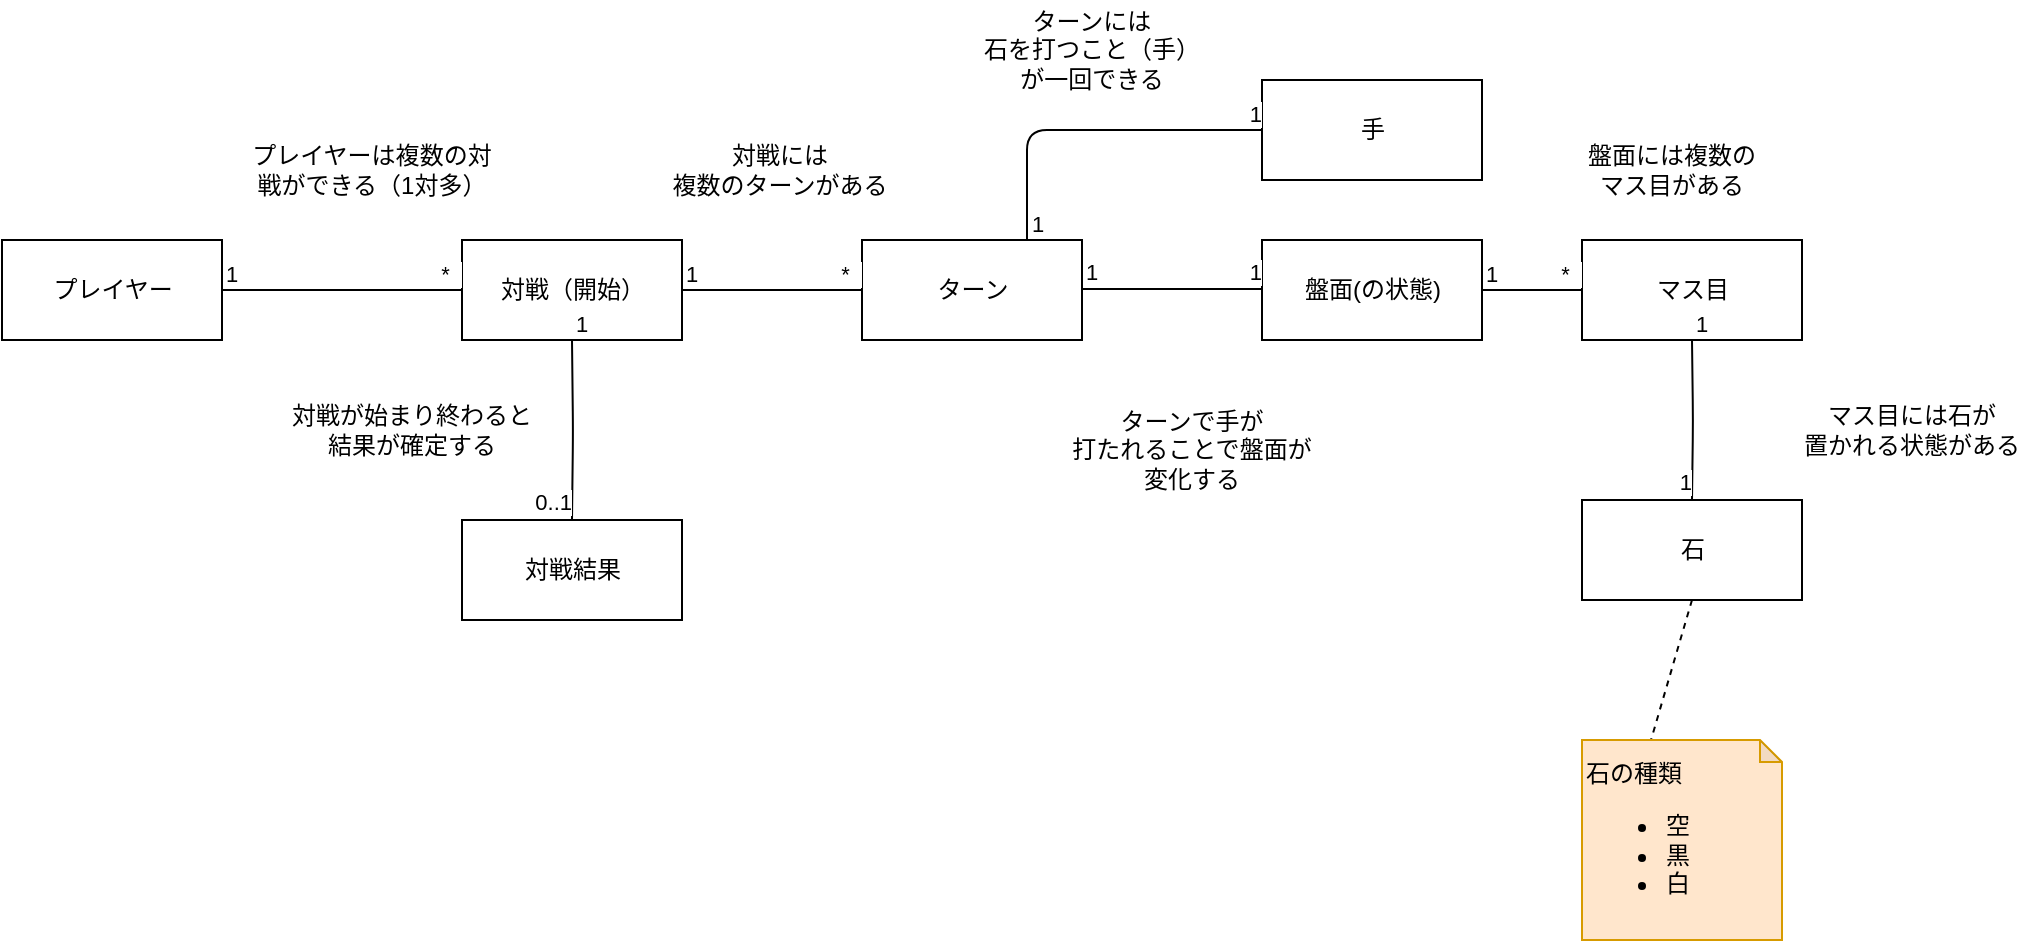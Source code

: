<mxfile>
    <diagram id="zyXLgvpZZdQqRxHnkDSp" name="ページ1">
        <mxGraphModel dx="932" dy="1069" grid="1" gridSize="10" guides="1" tooltips="1" connect="1" arrows="1" fold="1" page="1" pageScale="1" pageWidth="827" pageHeight="1169" math="0" shadow="0">
            <root>
                <mxCell id="0"/>
                <mxCell id="1" parent="0"/>
                <mxCell id="2" value="プレイヤー" style="html=1;" vertex="1" parent="1">
                    <mxGeometry x="90" y="180" width="110" height="50" as="geometry"/>
                </mxCell>
                <mxCell id="3" value="対戦（開始）" style="html=1;" vertex="1" parent="1">
                    <mxGeometry x="320" y="180" width="110" height="50" as="geometry"/>
                </mxCell>
                <mxCell id="4" value="対戦結果" style="html=1;" vertex="1" parent="1">
                    <mxGeometry x="320" y="320" width="110" height="50" as="geometry"/>
                </mxCell>
                <mxCell id="5" value="盤面(の状態)" style="html=1;" vertex="1" parent="1">
                    <mxGeometry x="720" y="180" width="110" height="50" as="geometry"/>
                </mxCell>
                <mxCell id="13" style="edgeStyle=none;html=1;exitX=0.5;exitY=1;exitDx=0;exitDy=0;entryX=0;entryY=0;entryDx=34.5;entryDy=0;entryPerimeter=0;endArrow=none;endFill=0;dashed=1;" edge="1" parent="1" source="6" target="9">
                    <mxGeometry relative="1" as="geometry"/>
                </mxCell>
                <mxCell id="6" value="石" style="html=1;" vertex="1" parent="1">
                    <mxGeometry x="880" y="310" width="110" height="50" as="geometry"/>
                </mxCell>
                <mxCell id="9" value="&lt;span style=&quot;background-color: initial;&quot;&gt;石の種類&lt;/span&gt;&lt;br&gt;&lt;ul&gt;&lt;li&gt;&lt;span style=&quot;background-color: initial;&quot;&gt;空&lt;/span&gt;&lt;/li&gt;&lt;li&gt;&lt;span style=&quot;background-color: initial;&quot;&gt;黒&lt;/span&gt;&lt;/li&gt;&lt;li&gt;&lt;span style=&quot;background-color: initial;&quot;&gt;白&lt;/span&gt;&lt;/li&gt;&lt;/ul&gt;" style="shape=note;whiteSpace=wrap;html=1;backgroundOutline=1;darkOpacity=0.05;size=11;align=left;fillColor=#ffe6cc;strokeColor=#d79b00;" vertex="1" parent="1">
                    <mxGeometry x="880" y="430" width="100" height="100" as="geometry"/>
                </mxCell>
                <mxCell id="16" value="" style="endArrow=none;html=1;edgeStyle=orthogonalEdgeStyle;entryX=0;entryY=0.5;entryDx=0;entryDy=0;" edge="1" parent="1" source="2" target="3">
                    <mxGeometry relative="1" as="geometry">
                        <mxPoint x="200" y="200" as="sourcePoint"/>
                        <mxPoint x="360" y="200" as="targetPoint"/>
                    </mxGeometry>
                </mxCell>
                <mxCell id="17" value="1" style="edgeLabel;resizable=0;html=1;align=left;verticalAlign=bottom;" connectable="0" vertex="1" parent="16">
                    <mxGeometry x="-1" relative="1" as="geometry"/>
                </mxCell>
                <mxCell id="18" value="*&amp;nbsp;&amp;nbsp;" style="edgeLabel;resizable=0;html=1;align=right;verticalAlign=bottom;" connectable="0" vertex="1" parent="16">
                    <mxGeometry x="1" relative="1" as="geometry"/>
                </mxCell>
                <mxCell id="20" value="" style="endArrow=none;html=1;edgeStyle=orthogonalEdgeStyle;entryX=0.5;entryY=0;entryDx=0;entryDy=0;" edge="1" parent="1" target="4">
                    <mxGeometry relative="1" as="geometry">
                        <mxPoint x="375" y="230" as="sourcePoint"/>
                        <mxPoint x="330" y="215" as="targetPoint"/>
                    </mxGeometry>
                </mxCell>
                <mxCell id="21" value="1" style="edgeLabel;resizable=0;html=1;align=left;verticalAlign=bottom;" connectable="0" vertex="1" parent="20">
                    <mxGeometry x="-1" relative="1" as="geometry"/>
                </mxCell>
                <mxCell id="22" value="0..1" style="edgeLabel;resizable=0;html=1;align=right;verticalAlign=bottom;" connectable="0" vertex="1" parent="20">
                    <mxGeometry x="1" relative="1" as="geometry"/>
                </mxCell>
                <mxCell id="28" value="" style="edgeStyle=none;html=1;endArrow=none;endFill=0;" edge="1" parent="1" source="24" target="3">
                    <mxGeometry relative="1" as="geometry"/>
                </mxCell>
                <mxCell id="24" value="ターン" style="html=1;" vertex="1" parent="1">
                    <mxGeometry x="520" y="180" width="110" height="50" as="geometry"/>
                </mxCell>
                <mxCell id="25" value="" style="endArrow=none;html=1;edgeStyle=orthogonalEdgeStyle;exitX=1;exitY=0.5;exitDx=0;exitDy=0;" edge="1" parent="1" source="3" target="24">
                    <mxGeometry relative="1" as="geometry">
                        <mxPoint x="210" y="215" as="sourcePoint"/>
                        <mxPoint x="330" y="215" as="targetPoint"/>
                    </mxGeometry>
                </mxCell>
                <mxCell id="26" value="1" style="edgeLabel;resizable=0;html=1;align=left;verticalAlign=bottom;" connectable="0" vertex="1" parent="25">
                    <mxGeometry x="-1" relative="1" as="geometry"/>
                </mxCell>
                <mxCell id="27" value="*&amp;nbsp;&amp;nbsp;" style="edgeLabel;resizable=0;html=1;align=right;verticalAlign=bottom;" connectable="0" vertex="1" parent="25">
                    <mxGeometry x="1" relative="1" as="geometry"/>
                </mxCell>
                <mxCell id="29" value="" style="endArrow=none;html=1;edgeStyle=orthogonalEdgeStyle;exitX=1;exitY=0.5;exitDx=0;exitDy=0;" edge="1" parent="1">
                    <mxGeometry relative="1" as="geometry">
                        <mxPoint x="630" y="204.5" as="sourcePoint"/>
                        <mxPoint x="720" y="204.5" as="targetPoint"/>
                    </mxGeometry>
                </mxCell>
                <mxCell id="30" value="1" style="edgeLabel;resizable=0;html=1;align=left;verticalAlign=bottom;" connectable="0" vertex="1" parent="29">
                    <mxGeometry x="-1" relative="1" as="geometry"/>
                </mxCell>
                <mxCell id="31" value="1" style="edgeLabel;resizable=0;html=1;align=right;verticalAlign=bottom;" connectable="0" vertex="1" parent="29">
                    <mxGeometry x="1" relative="1" as="geometry"/>
                </mxCell>
                <mxCell id="32" value="マス目" style="html=1;" vertex="1" parent="1">
                    <mxGeometry x="880" y="180" width="110" height="50" as="geometry"/>
                </mxCell>
                <mxCell id="33" value="" style="endArrow=none;html=1;exitX=1;exitY=0.5;exitDx=0;exitDy=0;entryX=0;entryY=0.5;entryDx=0;entryDy=0;" edge="1" parent="1" source="5" target="32">
                    <mxGeometry relative="1" as="geometry">
                        <mxPoint x="440" y="215" as="sourcePoint"/>
                        <mxPoint x="530" y="215" as="targetPoint"/>
                    </mxGeometry>
                </mxCell>
                <mxCell id="34" value="1" style="edgeLabel;resizable=0;html=1;align=left;verticalAlign=bottom;" connectable="0" vertex="1" parent="33">
                    <mxGeometry x="-1" relative="1" as="geometry"/>
                </mxCell>
                <mxCell id="35" value="*&amp;nbsp;&amp;nbsp;" style="edgeLabel;resizable=0;html=1;align=right;verticalAlign=bottom;" connectable="0" vertex="1" parent="33">
                    <mxGeometry x="1" relative="1" as="geometry"/>
                </mxCell>
                <mxCell id="36" value="" style="endArrow=none;html=1;edgeStyle=orthogonalEdgeStyle;entryX=0.5;entryY=0;entryDx=0;entryDy=0;" edge="1" parent="1" target="6">
                    <mxGeometry relative="1" as="geometry">
                        <mxPoint x="935" y="230" as="sourcePoint"/>
                        <mxPoint x="730" y="214.5" as="targetPoint"/>
                    </mxGeometry>
                </mxCell>
                <mxCell id="37" value="1" style="edgeLabel;resizable=0;html=1;align=left;verticalAlign=bottom;" connectable="0" vertex="1" parent="36">
                    <mxGeometry x="-1" relative="1" as="geometry"/>
                </mxCell>
                <mxCell id="38" value="1" style="edgeLabel;resizable=0;html=1;align=right;verticalAlign=bottom;" connectable="0" vertex="1" parent="36">
                    <mxGeometry x="1" relative="1" as="geometry"/>
                </mxCell>
                <mxCell id="39" value="手" style="html=1;" vertex="1" parent="1">
                    <mxGeometry x="720" y="100" width="110" height="50" as="geometry"/>
                </mxCell>
                <mxCell id="40" value="" style="endArrow=none;html=1;edgeStyle=orthogonalEdgeStyle;exitX=0.75;exitY=0;exitDx=0;exitDy=0;entryX=0;entryY=0.5;entryDx=0;entryDy=0;" edge="1" parent="1" source="24" target="39">
                    <mxGeometry relative="1" as="geometry">
                        <mxPoint x="640" y="214.5" as="sourcePoint"/>
                        <mxPoint x="730" y="214.5" as="targetPoint"/>
                    </mxGeometry>
                </mxCell>
                <mxCell id="41" value="1" style="edgeLabel;resizable=0;html=1;align=left;verticalAlign=bottom;" connectable="0" vertex="1" parent="40">
                    <mxGeometry x="-1" relative="1" as="geometry"/>
                </mxCell>
                <mxCell id="42" value="1" style="edgeLabel;resizable=0;html=1;align=right;verticalAlign=bottom;" connectable="0" vertex="1" parent="40">
                    <mxGeometry x="1" relative="1" as="geometry"/>
                </mxCell>
                <mxCell id="43" value="プレイヤーは複数の対戦ができる（1対多）" style="text;html=1;strokeColor=none;fillColor=none;align=center;verticalAlign=middle;whiteSpace=wrap;rounded=0;" vertex="1" parent="1">
                    <mxGeometry x="210" y="120" width="130" height="50" as="geometry"/>
                </mxCell>
                <mxCell id="44" value="対戦が始まり終わると&lt;br&gt;結果が確定する" style="text;html=1;strokeColor=none;fillColor=none;align=center;verticalAlign=middle;whiteSpace=wrap;rounded=0;" vertex="1" parent="1">
                    <mxGeometry x="230" y="250" width="130" height="50" as="geometry"/>
                </mxCell>
                <mxCell id="45" value="対戦には&lt;br&gt;複数のターンがある" style="text;html=1;strokeColor=none;fillColor=none;align=center;verticalAlign=middle;whiteSpace=wrap;rounded=0;" vertex="1" parent="1">
                    <mxGeometry x="414" y="120" width="130" height="50" as="geometry"/>
                </mxCell>
                <mxCell id="46" value="ターンには&lt;br&gt;石を打つこと（手）&lt;br&gt;が一回できる" style="text;html=1;strokeColor=none;fillColor=none;align=center;verticalAlign=middle;whiteSpace=wrap;rounded=0;" vertex="1" parent="1">
                    <mxGeometry x="570" y="60" width="130" height="50" as="geometry"/>
                </mxCell>
                <mxCell id="47" value="ターンで手が&lt;br&gt;打たれることで盤面が&lt;br&gt;変化する" style="text;html=1;strokeColor=none;fillColor=none;align=center;verticalAlign=middle;whiteSpace=wrap;rounded=0;" vertex="1" parent="1">
                    <mxGeometry x="620" y="260" width="130" height="50" as="geometry"/>
                </mxCell>
                <mxCell id="48" value="盤面には複数の&lt;br&gt;マス目がある" style="text;html=1;strokeColor=none;fillColor=none;align=center;verticalAlign=middle;whiteSpace=wrap;rounded=0;" vertex="1" parent="1">
                    <mxGeometry x="860" y="120" width="130" height="50" as="geometry"/>
                </mxCell>
                <mxCell id="49" value="マス目には石が&lt;br&gt;置かれる状態がある" style="text;html=1;strokeColor=none;fillColor=none;align=center;verticalAlign=middle;whiteSpace=wrap;rounded=0;" vertex="1" parent="1">
                    <mxGeometry x="980" y="250" width="130" height="50" as="geometry"/>
                </mxCell>
            </root>
        </mxGraphModel>
    </diagram>
</mxfile>
